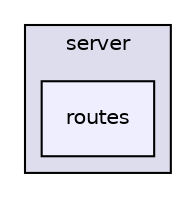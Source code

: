 digraph "server/routes" {
  compound=true
  node [ fontsize="10", fontname="Helvetica"];
  edge [ labelfontsize="10", labelfontname="Helvetica"];
  subgraph clusterdir_41e1742e44e2de38b3bc91f993fed282 {
    graph [ bgcolor="#ddddee", pencolor="black", label="server" fontname="Helvetica", fontsize="10", URL="dir_41e1742e44e2de38b3bc91f993fed282.html"]
  dir_1c1278d91a09a2d5ee48db4ae55acfa7 [shape=box, label="routes", style="filled", fillcolor="#eeeeff", pencolor="black", URL="dir_1c1278d91a09a2d5ee48db4ae55acfa7.html"];
  }
}
